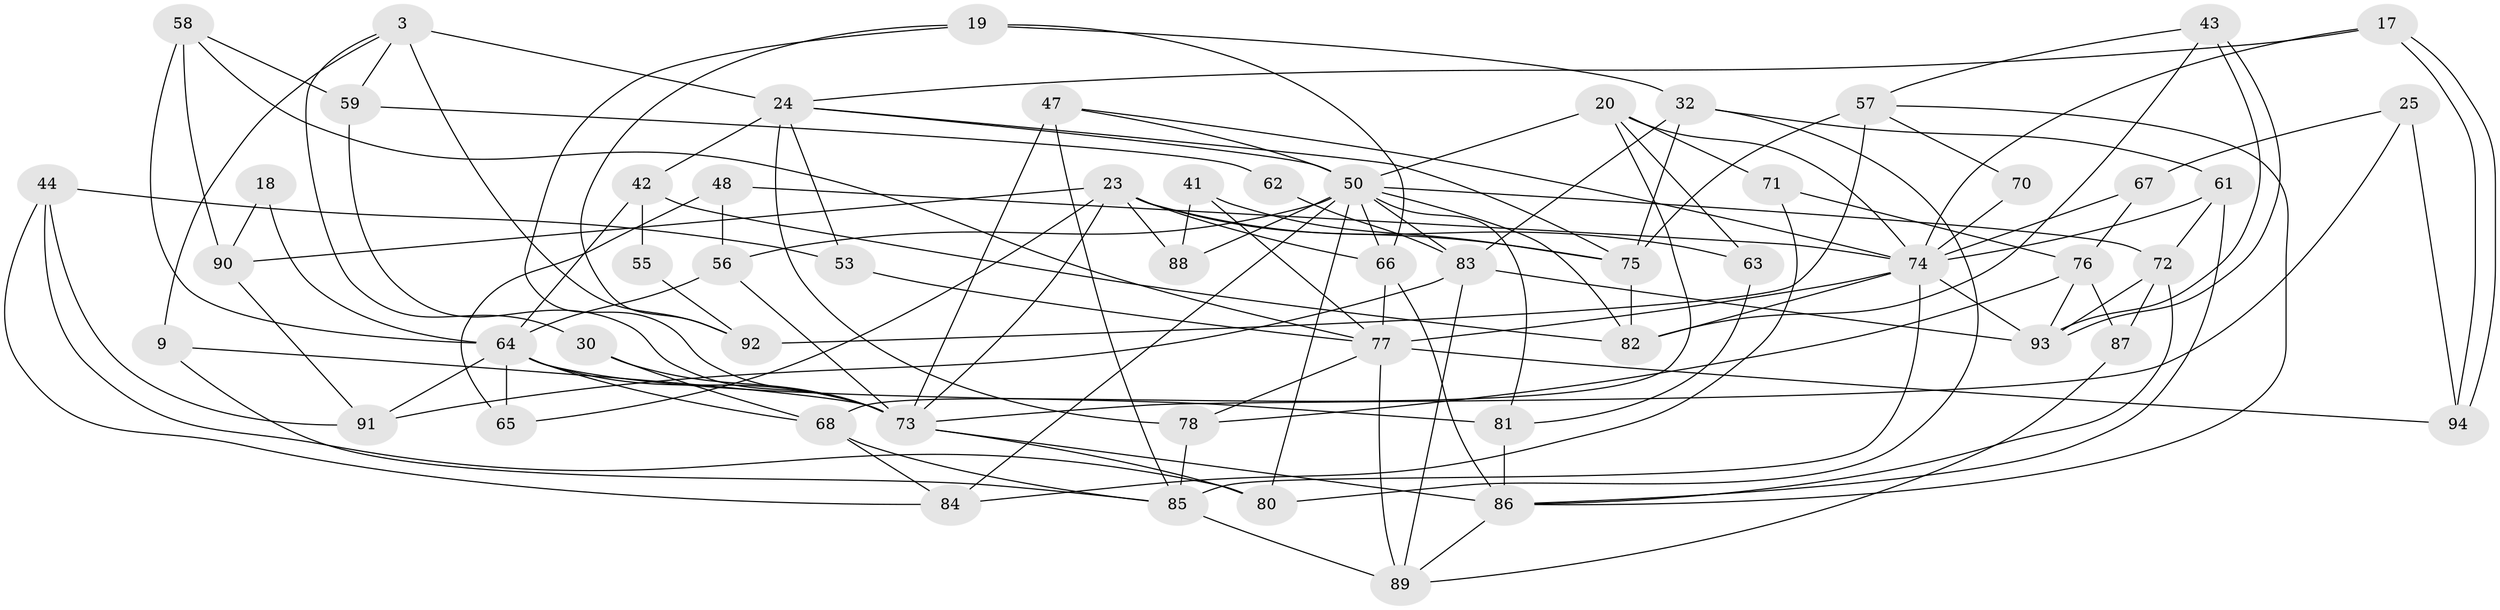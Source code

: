 // original degree distribution, {3: 0.30851063829787234, 2: 0.0851063829787234, 6: 0.0851063829787234, 4: 0.3191489361702128, 5: 0.1595744680851064, 9: 0.010638297872340425, 7: 0.031914893617021274}
// Generated by graph-tools (version 1.1) at 2025/54/03/04/25 21:54:13]
// undirected, 56 vertices, 131 edges
graph export_dot {
graph [start="1"]
  node [color=gray90,style=filled];
  3;
  9;
  17;
  18;
  19;
  20 [super="+10"];
  23;
  24 [super="+21"];
  25 [super="+7"];
  30;
  32 [super="+15"];
  41;
  42;
  43;
  44;
  47 [super="+27"];
  48 [super="+2"];
  50 [super="+1+12+45"];
  53;
  55;
  56 [super="+14"];
  57;
  58;
  59;
  61;
  62;
  63 [super="+39"];
  64 [super="+28+36+26"];
  65;
  66 [super="+13+16"];
  67;
  68;
  70;
  71;
  72 [super="+46+38"];
  73 [super="+4+54"];
  74 [super="+51"];
  75;
  76;
  77 [super="+52"];
  78;
  80 [super="+35+31"];
  81 [super="+79"];
  82;
  83 [super="+60"];
  84;
  85 [super="+69"];
  86 [super="+49"];
  87;
  88;
  89 [super="+29"];
  90;
  91;
  92;
  93 [super="+34"];
  94;
  3 -- 9;
  3 -- 24 [weight=2];
  3 -- 30;
  3 -- 59;
  3 -- 92;
  9 -- 85;
  9 -- 73;
  17 -- 94;
  17 -- 94;
  17 -- 24;
  17 -- 74;
  18 -- 90;
  18 -- 64;
  19 -- 92;
  19 -- 73;
  19 -- 66;
  19 -- 32;
  20 -- 74;
  20 -- 68;
  20 -- 71;
  20 -- 50;
  20 -- 63;
  23 -- 75;
  23 -- 65;
  23 -- 88;
  23 -- 90;
  23 -- 73 [weight=2];
  23 -- 66 [weight=2];
  23 -- 63;
  24 -- 42 [weight=2];
  24 -- 53;
  24 -- 78;
  24 -- 75;
  24 -- 50;
  25 -- 73 [weight=2];
  25 -- 67;
  25 -- 94;
  30 -- 68;
  30 -- 73;
  32 -- 61;
  32 -- 75;
  32 -- 80;
  32 -- 83;
  41 -- 75;
  41 -- 88;
  41 -- 77;
  42 -- 82;
  42 -- 55;
  42 -- 64;
  43 -- 93;
  43 -- 93;
  43 -- 82;
  43 -- 57;
  44 -- 53;
  44 -- 84;
  44 -- 91;
  44 -- 80;
  47 -- 85 [weight=2];
  47 -- 73 [weight=2];
  47 -- 74 [weight=2];
  47 -- 50;
  48 -- 56;
  48 -- 65;
  48 -- 74;
  50 -- 66 [weight=2];
  50 -- 80;
  50 -- 83;
  50 -- 81;
  50 -- 82;
  50 -- 88;
  50 -- 56;
  50 -- 84;
  50 -- 72 [weight=2];
  53 -- 77;
  55 -- 92;
  56 -- 73 [weight=2];
  56 -- 64;
  57 -- 75;
  57 -- 70;
  57 -- 86;
  57 -- 92;
  58 -- 59;
  58 -- 90;
  58 -- 64;
  58 -- 77;
  59 -- 62;
  59 -- 73;
  61 -- 86;
  61 -- 74;
  61 -- 72;
  62 -- 83;
  63 -- 81;
  64 -- 73;
  64 -- 91;
  64 -- 81 [weight=3];
  64 -- 65;
  64 -- 68;
  66 -- 86 [weight=2];
  66 -- 77;
  67 -- 76;
  67 -- 74;
  68 -- 85;
  68 -- 84;
  70 -- 74;
  71 -- 84;
  71 -- 76;
  72 -- 87;
  72 -- 86 [weight=2];
  72 -- 93;
  73 -- 86;
  73 -- 80;
  74 -- 77 [weight=2];
  74 -- 82;
  74 -- 85 [weight=2];
  74 -- 93;
  75 -- 82;
  76 -- 78;
  76 -- 87;
  76 -- 93;
  77 -- 78;
  77 -- 89;
  77 -- 94;
  78 -- 85;
  81 -- 86;
  83 -- 91;
  83 -- 93 [weight=2];
  83 -- 89;
  85 -- 89;
  86 -- 89;
  87 -- 89;
  90 -- 91;
}
